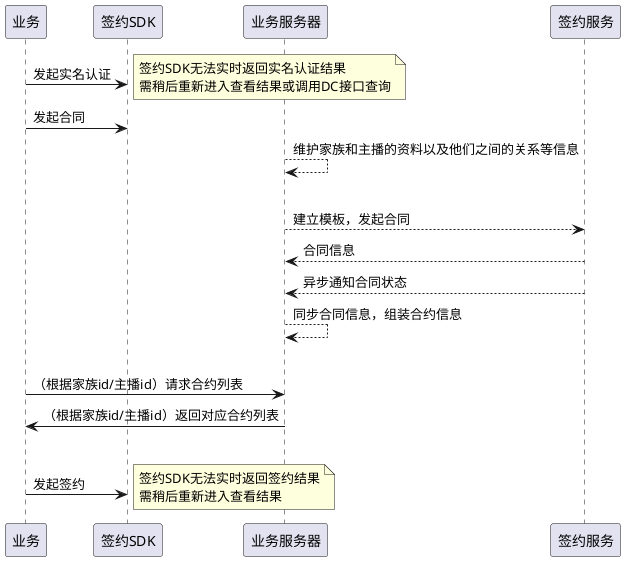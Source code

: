 @startuml

业务 -> 签约SDK: 发起实名认证
note right
签约SDK无法实时返回实名认证结果
需稍后重新进入查看结果或调用DC接口查询
end note

业务 -> 签约SDK: 发起合同
业务服务器 --> 业务服务器: 维护家族和主播的资料以及他们之间的关系等信息
|||
业务服务器 --> 签约服务: 建立模板，发起合同
业务服务器 <-- 签约服务: 合同信息
业务服务器 <-- 签约服务: 异步通知合同状态
业务服务器 --> 业务服务器: 同步合同信息，组装合约信息
|||
业务 -> 业务服务器:（根据家族id/主播id）请求合约列表
业务 <- 业务服务器:（根据家族id/主播id）返回对应合约列表
|||
业务 -> 签约SDK: 发起签约
note right
签约SDK无法实时返回签约结果
需稍后重新进入查看结果
end note
@enduml